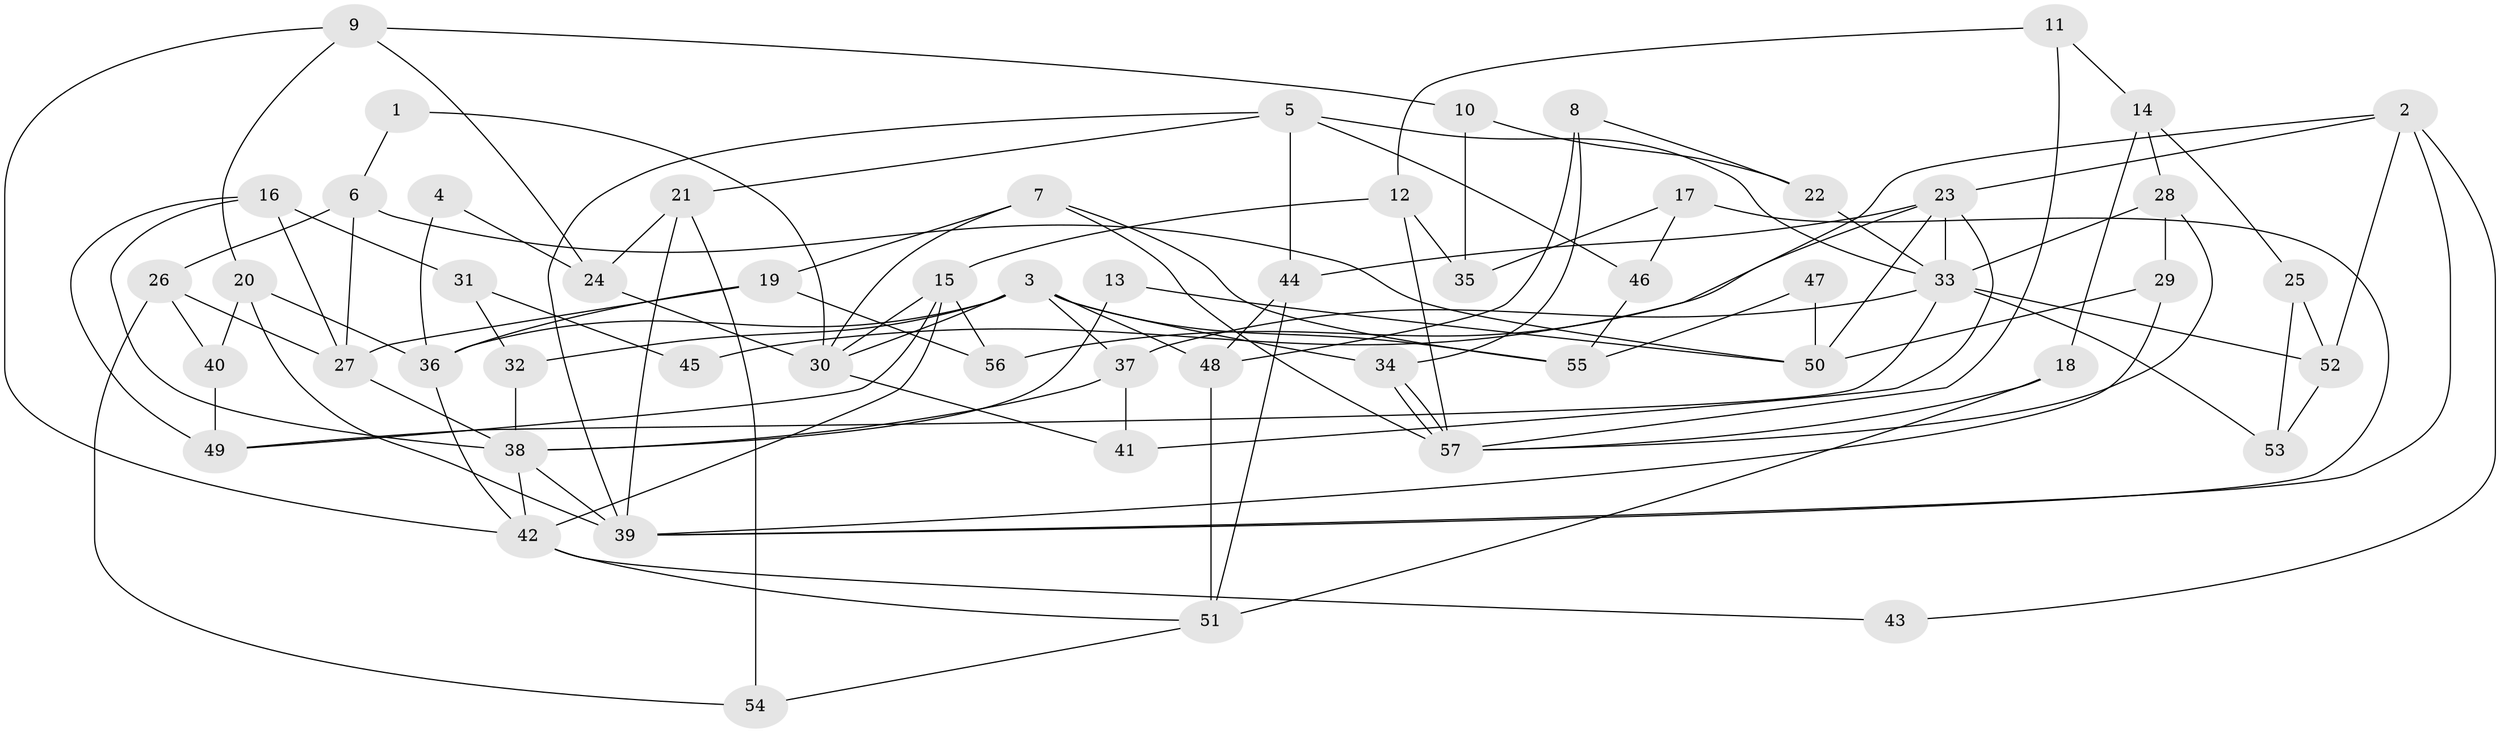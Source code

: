 // Generated by graph-tools (version 1.1) at 2025/11/02/27/25 16:11:20]
// undirected, 57 vertices, 114 edges
graph export_dot {
graph [start="1"]
  node [color=gray90,style=filled];
  1;
  2;
  3;
  4;
  5;
  6;
  7;
  8;
  9;
  10;
  11;
  12;
  13;
  14;
  15;
  16;
  17;
  18;
  19;
  20;
  21;
  22;
  23;
  24;
  25;
  26;
  27;
  28;
  29;
  30;
  31;
  32;
  33;
  34;
  35;
  36;
  37;
  38;
  39;
  40;
  41;
  42;
  43;
  44;
  45;
  46;
  47;
  48;
  49;
  50;
  51;
  52;
  53;
  54;
  55;
  56;
  57;
  1 -- 30;
  1 -- 6;
  2 -- 39;
  2 -- 52;
  2 -- 23;
  2 -- 43;
  2 -- 56;
  3 -- 48;
  3 -- 37;
  3 -- 30;
  3 -- 32;
  3 -- 34;
  3 -- 36;
  3 -- 55;
  4 -- 24;
  4 -- 36;
  5 -- 33;
  5 -- 46;
  5 -- 21;
  5 -- 39;
  5 -- 44;
  6 -- 27;
  6 -- 26;
  6 -- 50;
  7 -- 30;
  7 -- 57;
  7 -- 19;
  7 -- 55;
  8 -- 34;
  8 -- 48;
  8 -- 22;
  9 -- 42;
  9 -- 20;
  9 -- 10;
  9 -- 24;
  10 -- 22;
  10 -- 35;
  11 -- 57;
  11 -- 12;
  11 -- 14;
  12 -- 57;
  12 -- 15;
  12 -- 35;
  13 -- 50;
  13 -- 38;
  14 -- 28;
  14 -- 18;
  14 -- 25;
  15 -- 30;
  15 -- 56;
  15 -- 42;
  15 -- 49;
  16 -- 27;
  16 -- 38;
  16 -- 31;
  16 -- 49;
  17 -- 39;
  17 -- 35;
  17 -- 46;
  18 -- 51;
  18 -- 57;
  19 -- 36;
  19 -- 27;
  19 -- 56;
  20 -- 39;
  20 -- 36;
  20 -- 40;
  21 -- 54;
  21 -- 24;
  21 -- 39;
  22 -- 33;
  23 -- 50;
  23 -- 33;
  23 -- 41;
  23 -- 44;
  23 -- 45;
  24 -- 30;
  25 -- 53;
  25 -- 52;
  26 -- 27;
  26 -- 40;
  26 -- 54;
  27 -- 38;
  28 -- 57;
  28 -- 33;
  28 -- 29;
  29 -- 39;
  29 -- 50;
  30 -- 41;
  31 -- 32;
  31 -- 45;
  32 -- 38;
  33 -- 49;
  33 -- 37;
  33 -- 52;
  33 -- 53;
  34 -- 57;
  34 -- 57;
  36 -- 42;
  37 -- 41;
  37 -- 38;
  38 -- 39;
  38 -- 42;
  40 -- 49;
  42 -- 43;
  42 -- 51;
  44 -- 48;
  44 -- 51;
  46 -- 55;
  47 -- 55;
  47 -- 50;
  48 -- 51;
  51 -- 54;
  52 -- 53;
}
